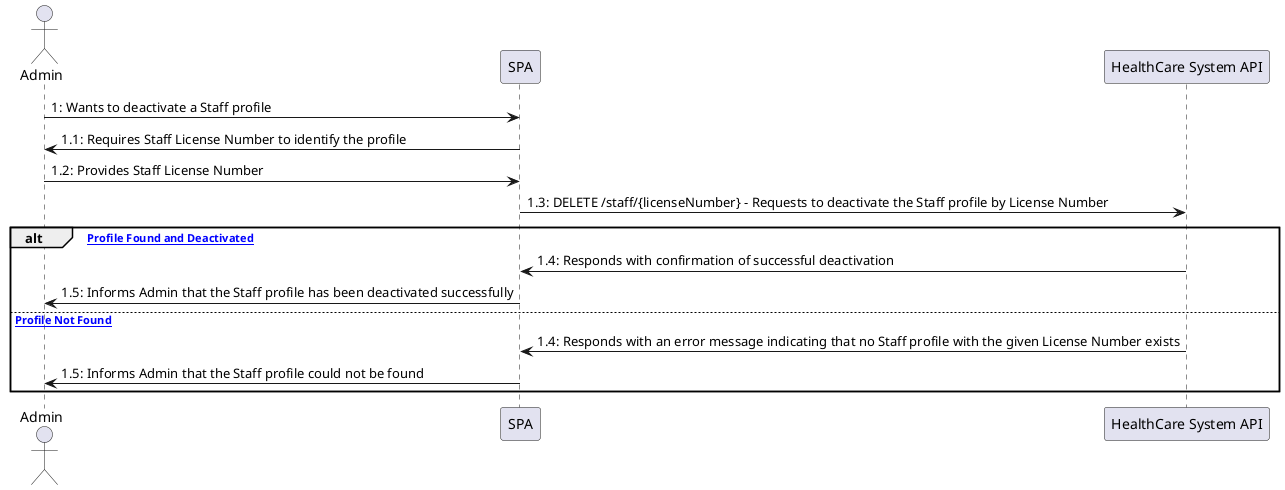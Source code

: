 @startuml DeactivateStaff
actor Admin as A
participant "SPA" as SPA
participant "HealthCare System API" as HCS

A -> SPA : 1: Wants to deactivate a Staff profile
SPA -> A : 1.1: Requires Staff License Number to identify the profile
A -> SPA : 1.2: Provides Staff License Number

SPA -> HCS : 1.3: DELETE /staff/{licenseNumber} - Requests to deactivate the Staff profile by License Number

alt [Staff Profile Found and Deactivated]
    HCS -> SPA : 1.4: Responds with confirmation of successful deactivation
    SPA -> A : 1.5: Informs Admin that the Staff profile has been deactivated successfully
else [Staff Profile Not Found]
    HCS -> SPA : 1.4: Responds with an error message indicating that no Staff profile with the given License Number exists
    SPA -> A : 1.5: Informs Admin that the Staff profile could not be found
end
@enduml

